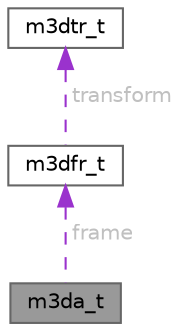 digraph "m3da_t"
{
 // LATEX_PDF_SIZE
  bgcolor="transparent";
  edge [fontname=Helvetica,fontsize=10,labelfontname=Helvetica,labelfontsize=10];
  node [fontname=Helvetica,fontsize=10,shape=box,height=0.2,width=0.4];
  Node1 [id="Node000001",label="m3da_t",height=0.2,width=0.4,color="gray40", fillcolor="grey60", style="filled", fontcolor="black",tooltip=" "];
  Node2 -> Node1 [id="edge1_Node000001_Node000002",dir="back",color="darkorchid3",style="dashed",tooltip=" ",label=" frame",fontcolor="grey" ];
  Node2 [id="Node000002",label="m3dfr_t",height=0.2,width=0.4,color="gray40", fillcolor="white", style="filled",URL="$structm3dfr__t.html",tooltip=" "];
  Node3 -> Node2 [id="edge2_Node000002_Node000003",dir="back",color="darkorchid3",style="dashed",tooltip=" ",label=" transform",fontcolor="grey" ];
  Node3 [id="Node000003",label="m3dtr_t",height=0.2,width=0.4,color="gray40", fillcolor="white", style="filled",URL="$structm3dtr__t.html",tooltip=" "];
}
